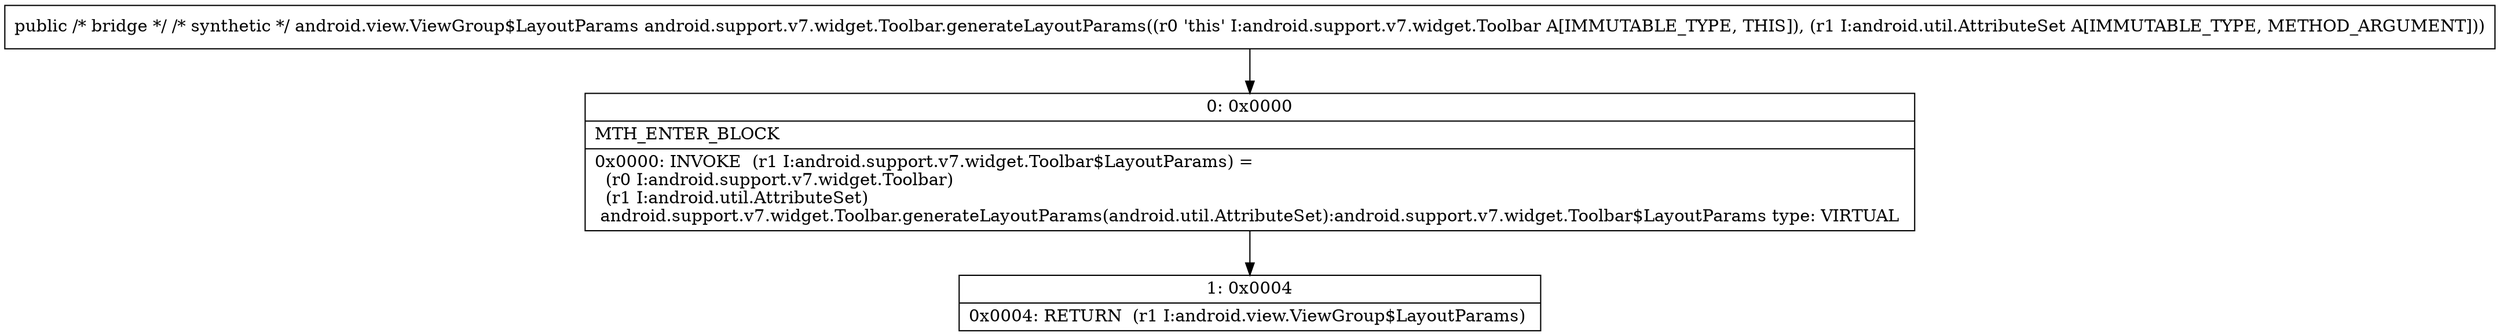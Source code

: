 digraph "CFG forandroid.support.v7.widget.Toolbar.generateLayoutParams(Landroid\/util\/AttributeSet;)Landroid\/view\/ViewGroup$LayoutParams;" {
Node_0 [shape=record,label="{0\:\ 0x0000|MTH_ENTER_BLOCK\l|0x0000: INVOKE  (r1 I:android.support.v7.widget.Toolbar$LayoutParams) = \l  (r0 I:android.support.v7.widget.Toolbar)\l  (r1 I:android.util.AttributeSet)\l android.support.v7.widget.Toolbar.generateLayoutParams(android.util.AttributeSet):android.support.v7.widget.Toolbar$LayoutParams type: VIRTUAL \l}"];
Node_1 [shape=record,label="{1\:\ 0x0004|0x0004: RETURN  (r1 I:android.view.ViewGroup$LayoutParams) \l}"];
MethodNode[shape=record,label="{public \/* bridge *\/ \/* synthetic *\/ android.view.ViewGroup$LayoutParams android.support.v7.widget.Toolbar.generateLayoutParams((r0 'this' I:android.support.v7.widget.Toolbar A[IMMUTABLE_TYPE, THIS]), (r1 I:android.util.AttributeSet A[IMMUTABLE_TYPE, METHOD_ARGUMENT])) }"];
MethodNode -> Node_0;
Node_0 -> Node_1;
}

